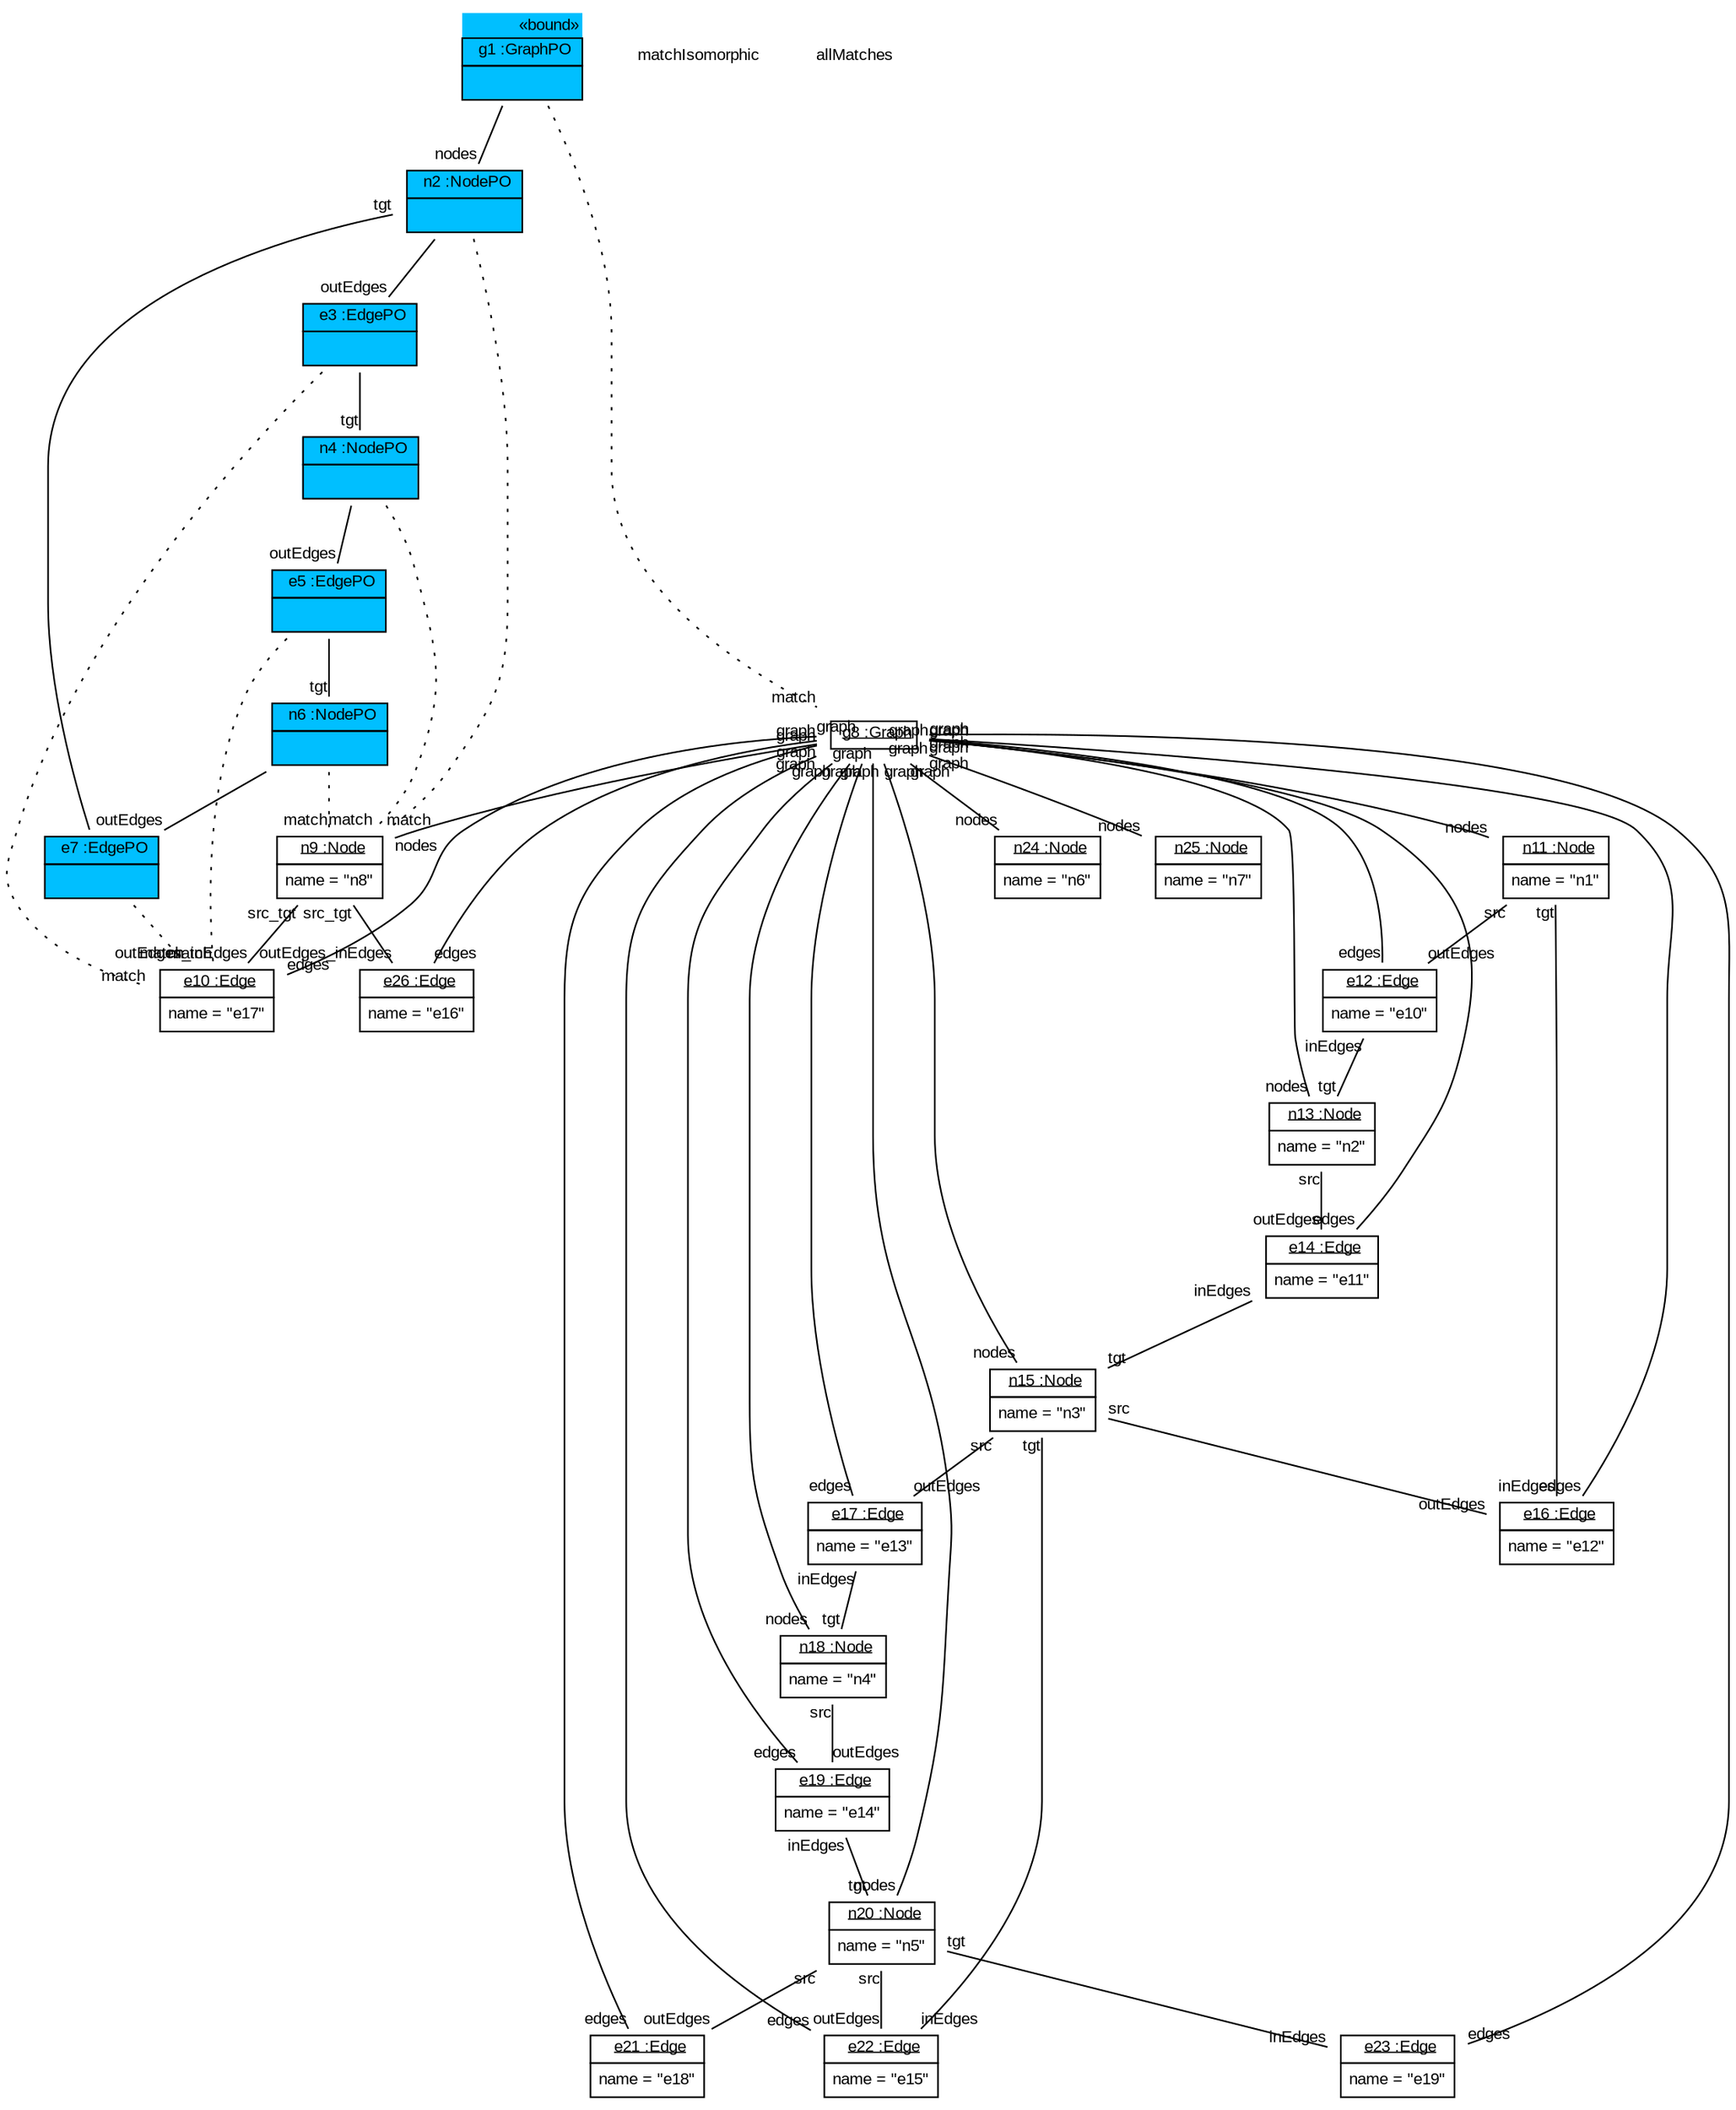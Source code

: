 graph ObjectDiagram {
   node [shape = none, fontsize = 10, fontname = "Arial"];
   edge [fontsize = 10, fontname = "Arial"];

g1 [label=<<table border='0' cellborder='1' cellspacing='0' color='black' bgcolor='deepskyblue'> <tr> <td border='0' align='right'><font color='black'>&#171;bound&#187;</font></td></tr> <tr> <td align='center'> <font color='black'> g1 :GraphPO </font></td></tr> <tr> <td align='left'> <table border='0' cellborder='0' cellspacing='0' color='black'> <tr> <td>  </td></tr></table></td></tr></table>>];
n2 [label=<<table border='0' cellborder='1' cellspacing='0' color='black' bgcolor='deepskyblue'>  <tr> <td align='center'> <font color='black'> n2 :NodePO </font></td></tr> <tr> <td align='left'> <table border='0' cellborder='0' cellspacing='0' color='black'> <tr> <td>  </td></tr></table></td></tr></table>>];
e3 [label=<<table border='0' cellborder='1' cellspacing='0' color='black' bgcolor='deepskyblue'>  <tr> <td align='center'> <font color='black'> e3 :EdgePO </font></td></tr> <tr> <td align='left'> <table border='0' cellborder='0' cellspacing='0' color='black'> <tr> <td>  </td></tr></table></td></tr></table>>];
n4 [label=<<table border='0' cellborder='1' cellspacing='0' color='black' bgcolor='deepskyblue'>  <tr> <td align='center'> <font color='black'> n4 :NodePO </font></td></tr> <tr> <td align='left'> <table border='0' cellborder='0' cellspacing='0' color='black'> <tr> <td>  </td></tr></table></td></tr></table>>];
e5 [label=<<table border='0' cellborder='1' cellspacing='0' color='black' bgcolor='deepskyblue'>  <tr> <td align='center'> <font color='black'> e5 :EdgePO </font></td></tr> <tr> <td align='left'> <table border='0' cellborder='0' cellspacing='0' color='black'> <tr> <td>  </td></tr></table></td></tr></table>>];
n6 [label=<<table border='0' cellborder='1' cellspacing='0' color='black' bgcolor='deepskyblue'>  <tr> <td align='center'> <font color='black'> n6 :NodePO </font></td></tr> <tr> <td align='left'> <table border='0' cellborder='0' cellspacing='0' color='black'> <tr> <td>  </td></tr></table></td></tr></table>>];
e7 [label=<<table border='0' cellborder='1' cellspacing='0' color='black' bgcolor='deepskyblue'>  <tr> <td align='center'> <font color='black'> e7 :EdgePO </font></td></tr> <tr> <td align='left'> <table border='0' cellborder='0' cellspacing='0' color='black'> <tr> <td>  </td></tr></table></td></tr></table>>];
matchIsomorphic;
allMatches;
g8 [label=<<table border='0' cellborder='1' cellspacing='0'> <tr> <td href="../../SDMLib/src/org/sdmlib/examples/helloworld/Graph.java"> <u>g8 :Graph</u></td></tr></table>>];
n11 [label=<<table border='0' cellborder='1' cellspacing='0'> <tr> <td href="../../SDMLib/src/org/sdmlib/examples/helloworld/Node.java"> <u>n11 :Node</u></td></tr><tr><td><table border='0' cellborder='0' cellspacing='0'><tr><td align='left'>name = "n1"</td></tr></table></td></tr></table>>];
e12 [label=<<table border='0' cellborder='1' cellspacing='0'> <tr> <td href="../../SDMLib/src/org/sdmlib/examples/helloworld/Edge.java"> <u>e12 :Edge</u></td></tr><tr><td><table border='0' cellborder='0' cellspacing='0'><tr><td align='left'>name = "e10"</td></tr></table></td></tr></table>>];
n13 [label=<<table border='0' cellborder='1' cellspacing='0'> <tr> <td href="../../SDMLib/src/org/sdmlib/examples/helloworld/Node.java"> <u>n13 :Node</u></td></tr><tr><td><table border='0' cellborder='0' cellspacing='0'><tr><td align='left'>name = "n2"</td></tr></table></td></tr></table>>];
e14 [label=<<table border='0' cellborder='1' cellspacing='0'> <tr> <td href="../../SDMLib/src/org/sdmlib/examples/helloworld/Edge.java"> <u>e14 :Edge</u></td></tr><tr><td><table border='0' cellborder='0' cellspacing='0'><tr><td align='left'>name = "e11"</td></tr></table></td></tr></table>>];
n15 [label=<<table border='0' cellborder='1' cellspacing='0'> <tr> <td href="../../SDMLib/src/org/sdmlib/examples/helloworld/Node.java"> <u>n15 :Node</u></td></tr><tr><td><table border='0' cellborder='0' cellspacing='0'><tr><td align='left'>name = "n3"</td></tr></table></td></tr></table>>];
e16 [label=<<table border='0' cellborder='1' cellspacing='0'> <tr> <td href="../../SDMLib/src/org/sdmlib/examples/helloworld/Edge.java"> <u>e16 :Edge</u></td></tr><tr><td><table border='0' cellborder='0' cellspacing='0'><tr><td align='left'>name = "e12"</td></tr></table></td></tr></table>>];
e17 [label=<<table border='0' cellborder='1' cellspacing='0'> <tr> <td href="../../SDMLib/src/org/sdmlib/examples/helloworld/Edge.java"> <u>e17 :Edge</u></td></tr><tr><td><table border='0' cellborder='0' cellspacing='0'><tr><td align='left'>name = "e13"</td></tr></table></td></tr></table>>];
n18 [label=<<table border='0' cellborder='1' cellspacing='0'> <tr> <td href="../../SDMLib/src/org/sdmlib/examples/helloworld/Node.java"> <u>n18 :Node</u></td></tr><tr><td><table border='0' cellborder='0' cellspacing='0'><tr><td align='left'>name = "n4"</td></tr></table></td></tr></table>>];
e19 [label=<<table border='0' cellborder='1' cellspacing='0'> <tr> <td href="../../SDMLib/src/org/sdmlib/examples/helloworld/Edge.java"> <u>e19 :Edge</u></td></tr><tr><td><table border='0' cellborder='0' cellspacing='0'><tr><td align='left'>name = "e14"</td></tr></table></td></tr></table>>];
n20 [label=<<table border='0' cellborder='1' cellspacing='0'> <tr> <td href="../../SDMLib/src/org/sdmlib/examples/helloworld/Node.java"> <u>n20 :Node</u></td></tr><tr><td><table border='0' cellborder='0' cellspacing='0'><tr><td align='left'>name = "n5"</td></tr></table></td></tr></table>>];
e21 [label=<<table border='0' cellborder='1' cellspacing='0'> <tr> <td href="../../SDMLib/src/org/sdmlib/examples/helloworld/Edge.java"> <u>e21 :Edge</u></td></tr><tr><td><table border='0' cellborder='0' cellspacing='0'><tr><td align='left'>name = "e18"</td></tr></table></td></tr></table>>];
e22 [label=<<table border='0' cellborder='1' cellspacing='0'> <tr> <td href="../../SDMLib/src/org/sdmlib/examples/helloworld/Edge.java"> <u>e22 :Edge</u></td></tr><tr><td><table border='0' cellborder='0' cellspacing='0'><tr><td align='left'>name = "e15"</td></tr></table></td></tr></table>>];
e23 [label=<<table border='0' cellborder='1' cellspacing='0'> <tr> <td href="../../SDMLib/src/org/sdmlib/examples/helloworld/Edge.java"> <u>e23 :Edge</u></td></tr><tr><td><table border='0' cellborder='0' cellspacing='0'><tr><td align='left'>name = "e19"</td></tr></table></td></tr></table>>];
n24 [label=<<table border='0' cellborder='1' cellspacing='0'> <tr> <td href="../../SDMLib/src/org/sdmlib/examples/helloworld/Node.java"> <u>n24 :Node</u></td></tr><tr><td><table border='0' cellborder='0' cellspacing='0'><tr><td align='left'>name = "n6"</td></tr></table></td></tr></table>>];
n25 [label=<<table border='0' cellborder='1' cellspacing='0'> <tr> <td href="../../SDMLib/src/org/sdmlib/examples/helloworld/Node.java"> <u>n25 :Node</u></td></tr><tr><td><table border='0' cellborder='0' cellspacing='0'><tr><td align='left'>name = "n7"</td></tr></table></td></tr></table>>];
n9 [label=<<table border='0' cellborder='1' cellspacing='0'> <tr> <td href="../../SDMLib/src/org/sdmlib/examples/helloworld/Node.java"> <u>n9 :Node</u></td></tr><tr><td><table border='0' cellborder='0' cellspacing='0'><tr><td align='left'>name = "n8"</td></tr></table></td></tr></table>>];
e26 [label=<<table border='0' cellborder='1' cellspacing='0'> <tr> <td href="../../SDMLib/src/org/sdmlib/examples/helloworld/Edge.java"> <u>e26 :Edge</u></td></tr><tr><td><table border='0' cellborder='0' cellspacing='0'><tr><td align='left'>name = "e16"</td></tr></table></td></tr></table>>];
e10 [label=<<table border='0' cellborder='1' cellspacing='0'> <tr> <td href="../../SDMLib/src/org/sdmlib/examples/helloworld/Edge.java"> <u>e10 :Edge</u></td></tr><tr><td><table border='0' cellborder='0' cellspacing='0'><tr><td align='left'>name = "e17"</td></tr></table></td></tr></table>>];

g1 -- g8 [headlabel = "match" style="dotted" color="black" fontcolor="black"];
n2 -- n9 [headlabel = "match" style="dotted" color="black" fontcolor="black"];
e3 -- e10 [headlabel = "match" style="dotted" color="black" fontcolor="black"];
n4 -- n9 [headlabel = "match" style="dotted" color="black" fontcolor="black"];
e5 -- e10 [headlabel = "match" style="dotted" color="black" fontcolor="black"];
n6 -- n9 [headlabel = "match" style="dotted" color="black" fontcolor="black"];
e7 -- e10 [headlabel = "match" style="dotted" color="black" fontcolor="black"];
g1 -- n2 [headlabel = "nodes" taillabel = "" color="black" fontcolor="black"];
n2 -- e3 [headlabel = "outEdges" taillabel = "" color="black" fontcolor="black"];
e3 -- n4 [headlabel = "tgt" taillabel = "" color="black" fontcolor="black"];
n4 -- e5 [headlabel = "outEdges" taillabel = "" color="black" fontcolor="black"];
e5 -- n6 [headlabel = "tgt" taillabel = "" color="black" fontcolor="black"];
n6 -- e7 [headlabel = "outEdges" taillabel = "" color="black" fontcolor="black"];
e7 -- n2 [headlabel = "tgt" taillabel = "" color="black" fontcolor="black"];
g8 -- n11 [headlabel = "nodes" taillabel = "graph"];
g8 -- n13 [headlabel = "nodes" taillabel = "graph"];
g8 -- n15 [headlabel = "nodes" taillabel = "graph"];
g8 -- n18 [headlabel = "nodes" taillabel = "graph"];
g8 -- n20 [headlabel = "nodes" taillabel = "graph"];
g8 -- n24 [headlabel = "nodes" taillabel = "graph"];
g8 -- n25 [headlabel = "nodes" taillabel = "graph"];
g8 -- n9 [headlabel = "nodes" taillabel = "graph"];
g8 -- e21 [headlabel = "edges" taillabel = "graph"];
g8 -- e23 [headlabel = "edges" taillabel = "graph"];
g8 -- e12 [headlabel = "edges" taillabel = "graph"];
g8 -- e14 [headlabel = "edges" taillabel = "graph"];
g8 -- e16 [headlabel = "edges" taillabel = "graph"];
g8 -- e17 [headlabel = "edges" taillabel = "graph"];
g8 -- e19 [headlabel = "edges" taillabel = "graph"];
g8 -- e22 [headlabel = "edges" taillabel = "graph"];
g8 -- e26 [headlabel = "edges" taillabel = "graph"];
g8 -- e10 [headlabel = "edges" taillabel = "graph"];
n11 -- e12 [headlabel = "outEdges" taillabel = "src"];
n11 -- e16 [headlabel = "inEdges" taillabel = "tgt"];
e12 -- n13 [headlabel = "tgt" taillabel = "inEdges"];
n13 -- e14 [headlabel = "outEdges" taillabel = "src"];
e14 -- n15 [headlabel = "tgt" taillabel = "inEdges"];
n15 -- e16 [headlabel = "outEdges" taillabel = "src"];
n15 -- e17 [headlabel = "outEdges" taillabel = "src"];
n15 -- e22 [headlabel = "inEdges" taillabel = "tgt"];
e17 -- n18 [headlabel = "tgt" taillabel = "inEdges"];
n18 -- e19 [headlabel = "outEdges" taillabel = "src"];
e19 -- n20 [headlabel = "tgt" taillabel = "inEdges"];
n20 -- e21 [headlabel = "outEdges" taillabel = "src"];
n20 -- e22 [headlabel = "outEdges" taillabel = "src"];
n20 -- e23 [headlabel = "inEdges" taillabel = "tgt"];
n9 -- e26 [headlabel = "outEdges_inEdges" taillabel = "src_tgt"];
n9 -- e10 [headlabel = "outEdges_inEdges" taillabel = "src_tgt"];
}
